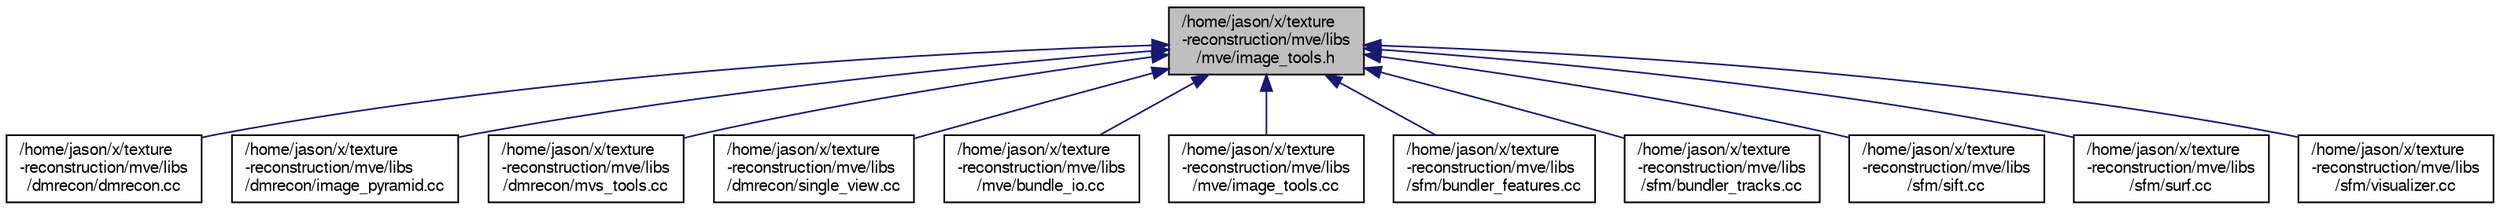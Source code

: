 digraph "/home/jason/x/texture-reconstruction/mve/libs/mve/image_tools.h"
{
  edge [fontname="FreeSans",fontsize="10",labelfontname="FreeSans",labelfontsize="10"];
  node [fontname="FreeSans",fontsize="10",shape=record];
  Node33 [label="/home/jason/x/texture\l-reconstruction/mve/libs\l/mve/image_tools.h",height=0.2,width=0.4,color="black", fillcolor="grey75", style="filled", fontcolor="black"];
  Node33 -> Node34 [dir="back",color="midnightblue",fontsize="10",style="solid",fontname="FreeSans"];
  Node34 [label="/home/jason/x/texture\l-reconstruction/mve/libs\l/dmrecon/dmrecon.cc",height=0.2,width=0.4,color="black", fillcolor="white", style="filled",URL="$dmrecon_8cc.html"];
  Node33 -> Node35 [dir="back",color="midnightblue",fontsize="10",style="solid",fontname="FreeSans"];
  Node35 [label="/home/jason/x/texture\l-reconstruction/mve/libs\l/dmrecon/image_pyramid.cc",height=0.2,width=0.4,color="black", fillcolor="white", style="filled",URL="$image__pyramid_8cc.html"];
  Node33 -> Node36 [dir="back",color="midnightblue",fontsize="10",style="solid",fontname="FreeSans"];
  Node36 [label="/home/jason/x/texture\l-reconstruction/mve/libs\l/dmrecon/mvs_tools.cc",height=0.2,width=0.4,color="black", fillcolor="white", style="filled",URL="$mvs__tools_8cc.html"];
  Node33 -> Node37 [dir="back",color="midnightblue",fontsize="10",style="solid",fontname="FreeSans"];
  Node37 [label="/home/jason/x/texture\l-reconstruction/mve/libs\l/dmrecon/single_view.cc",height=0.2,width=0.4,color="black", fillcolor="white", style="filled",URL="$single__view_8cc.html"];
  Node33 -> Node38 [dir="back",color="midnightblue",fontsize="10",style="solid",fontname="FreeSans"];
  Node38 [label="/home/jason/x/texture\l-reconstruction/mve/libs\l/mve/bundle_io.cc",height=0.2,width=0.4,color="black", fillcolor="white", style="filled",URL="$bundle__io_8cc.html"];
  Node33 -> Node39 [dir="back",color="midnightblue",fontsize="10",style="solid",fontname="FreeSans"];
  Node39 [label="/home/jason/x/texture\l-reconstruction/mve/libs\l/mve/image_tools.cc",height=0.2,width=0.4,color="black", fillcolor="white", style="filled",URL="$image__tools_8cc.html"];
  Node33 -> Node40 [dir="back",color="midnightblue",fontsize="10",style="solid",fontname="FreeSans"];
  Node40 [label="/home/jason/x/texture\l-reconstruction/mve/libs\l/sfm/bundler_features.cc",height=0.2,width=0.4,color="black", fillcolor="white", style="filled",URL="$bundler__features_8cc.html"];
  Node33 -> Node41 [dir="back",color="midnightblue",fontsize="10",style="solid",fontname="FreeSans"];
  Node41 [label="/home/jason/x/texture\l-reconstruction/mve/libs\l/sfm/bundler_tracks.cc",height=0.2,width=0.4,color="black", fillcolor="white", style="filled",URL="$bundler__tracks_8cc.html"];
  Node33 -> Node42 [dir="back",color="midnightblue",fontsize="10",style="solid",fontname="FreeSans"];
  Node42 [label="/home/jason/x/texture\l-reconstruction/mve/libs\l/sfm/sift.cc",height=0.2,width=0.4,color="black", fillcolor="white", style="filled",URL="$sift_8cc.html"];
  Node33 -> Node43 [dir="back",color="midnightblue",fontsize="10",style="solid",fontname="FreeSans"];
  Node43 [label="/home/jason/x/texture\l-reconstruction/mve/libs\l/sfm/surf.cc",height=0.2,width=0.4,color="black", fillcolor="white", style="filled",URL="$surf_8cc.html"];
  Node33 -> Node44 [dir="back",color="midnightblue",fontsize="10",style="solid",fontname="FreeSans"];
  Node44 [label="/home/jason/x/texture\l-reconstruction/mve/libs\l/sfm/visualizer.cc",height=0.2,width=0.4,color="black", fillcolor="white", style="filled",URL="$visualizer_8cc.html"];
}
